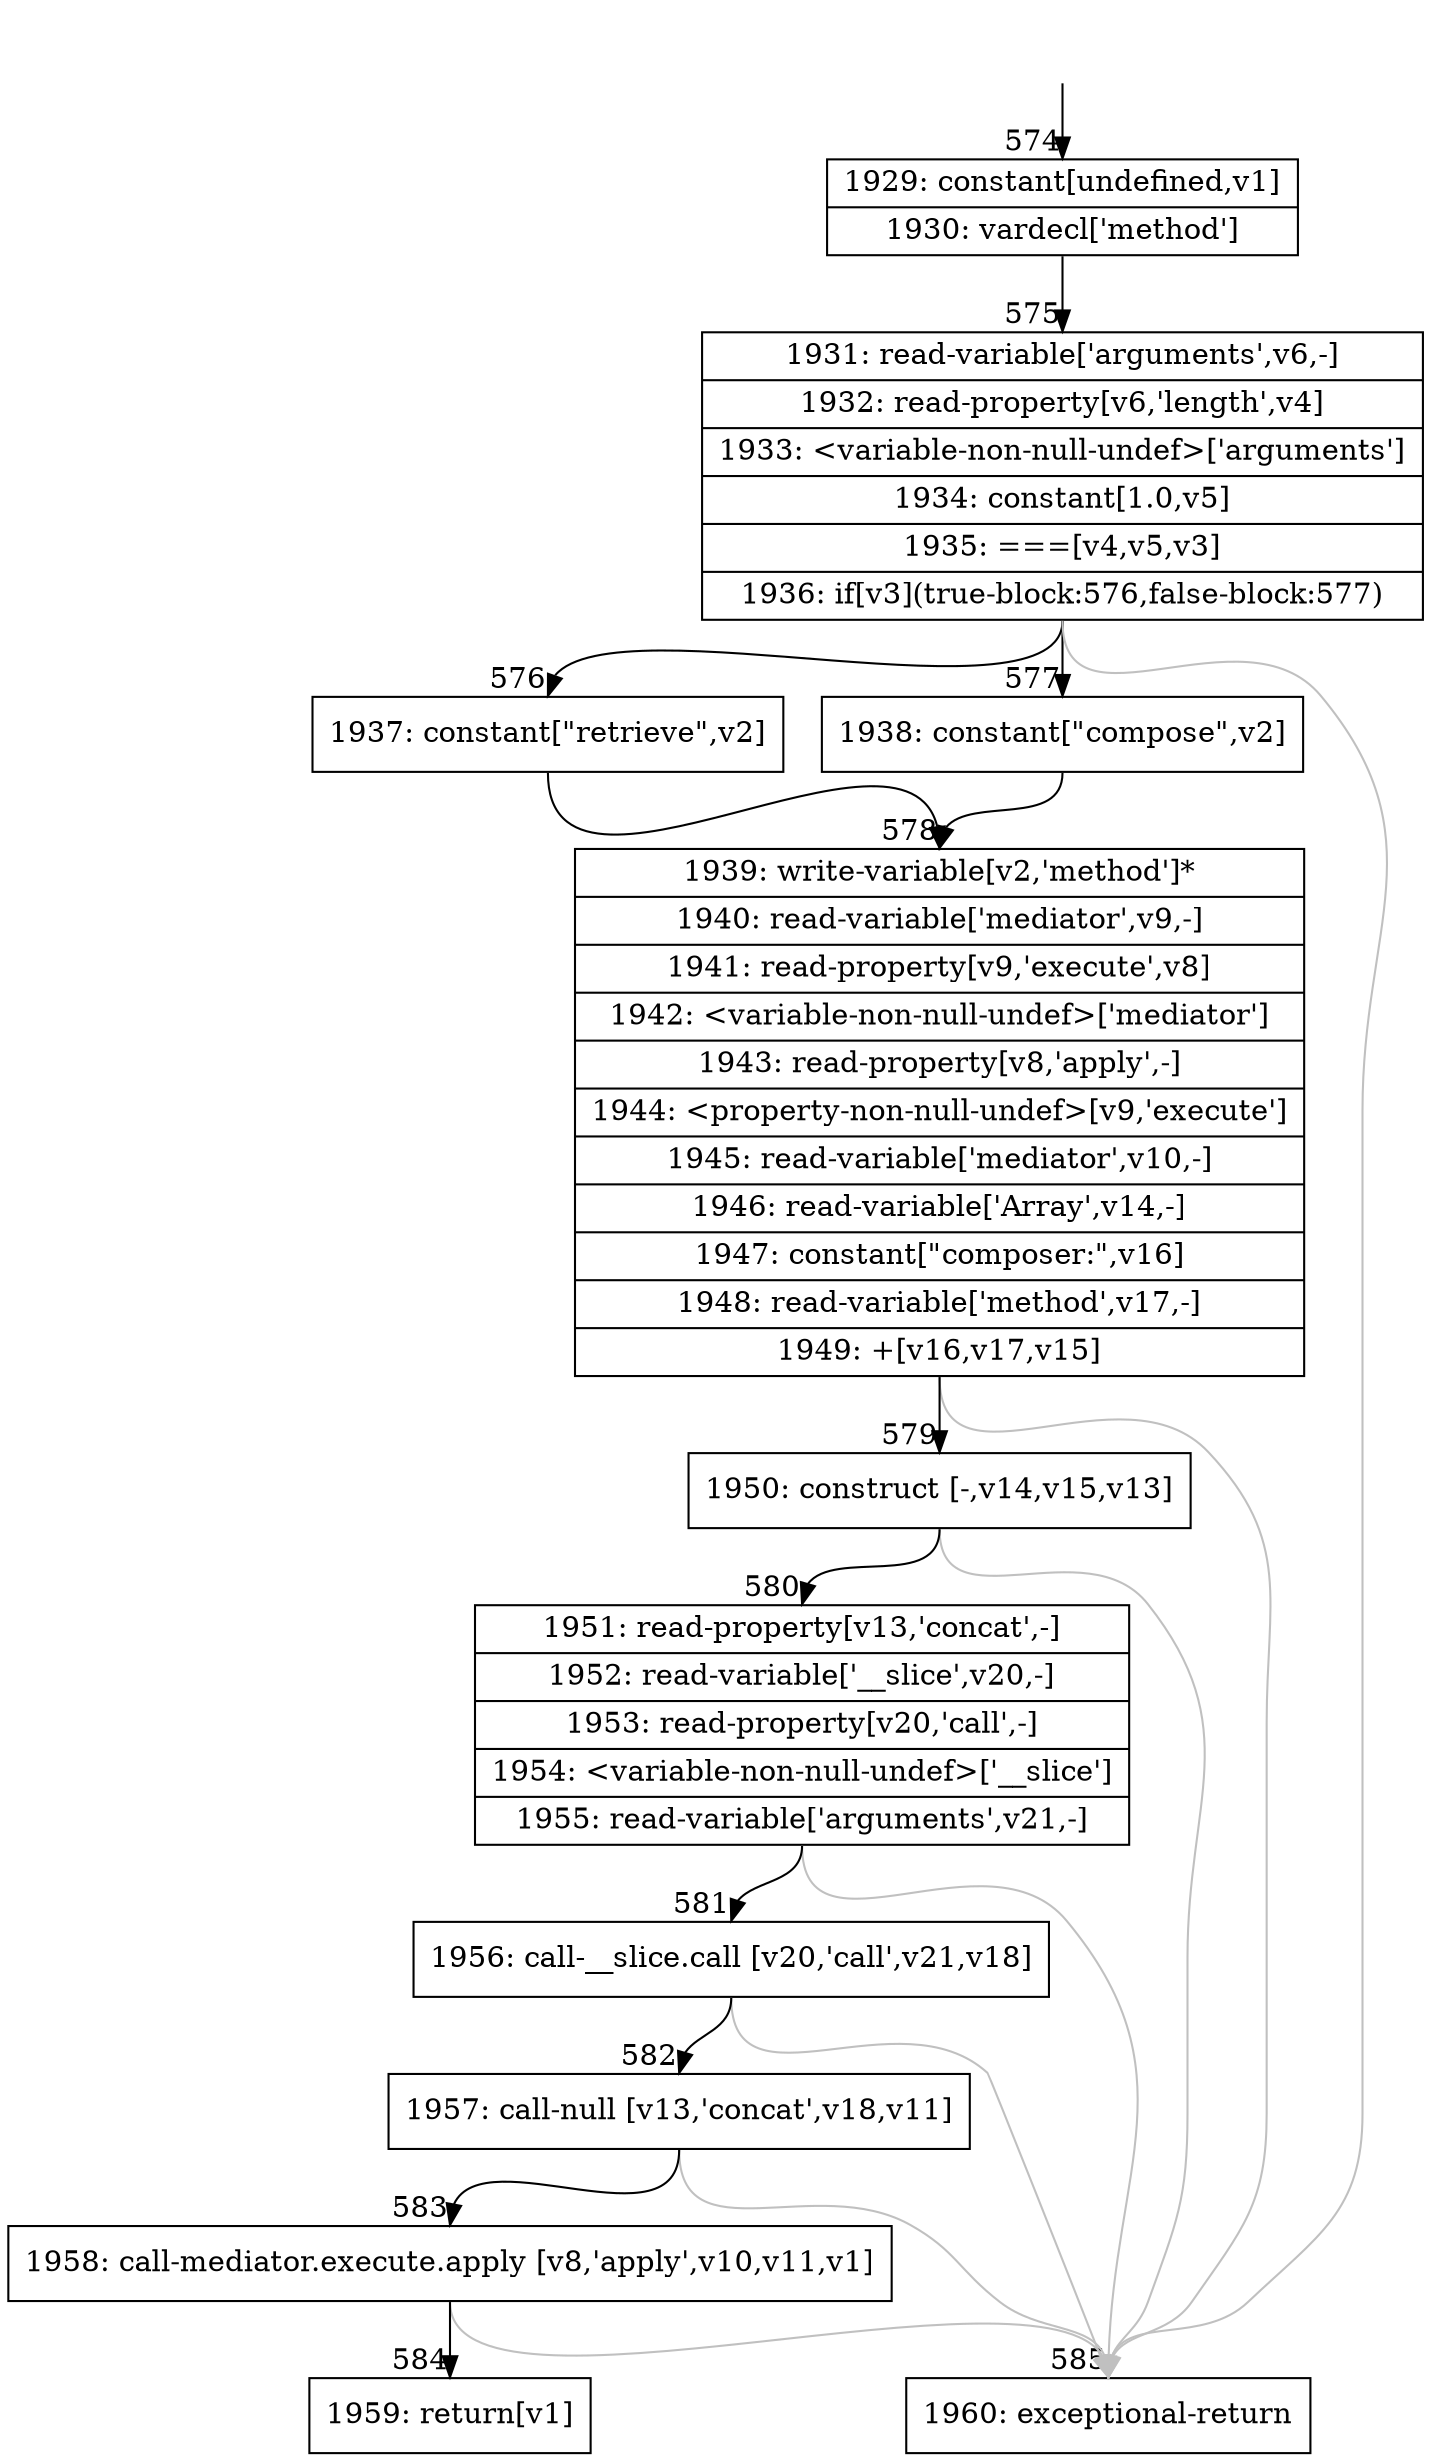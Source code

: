 digraph {
rankdir="TD"
BB_entry53[shape=none,label=""];
BB_entry53 -> BB574 [tailport=s, headport=n, headlabel="    574"]
BB574 [shape=record label="{1929: constant[undefined,v1]|1930: vardecl['method']}" ] 
BB574 -> BB575 [tailport=s, headport=n, headlabel="      575"]
BB575 [shape=record label="{1931: read-variable['arguments',v6,-]|1932: read-property[v6,'length',v4]|1933: \<variable-non-null-undef\>['arguments']|1934: constant[1.0,v5]|1935: ===[v4,v5,v3]|1936: if[v3](true-block:576,false-block:577)}" ] 
BB575 -> BB576 [tailport=s, headport=n, headlabel="      576"]
BB575 -> BB577 [tailport=s, headport=n, headlabel="      577"]
BB575 -> BB585 [tailport=s, headport=n, color=gray, headlabel="      585"]
BB576 [shape=record label="{1937: constant[\"retrieve\",v2]}" ] 
BB576 -> BB578 [tailport=s, headport=n, headlabel="      578"]
BB577 [shape=record label="{1938: constant[\"compose\",v2]}" ] 
BB577 -> BB578 [tailport=s, headport=n]
BB578 [shape=record label="{1939: write-variable[v2,'method']*|1940: read-variable['mediator',v9,-]|1941: read-property[v9,'execute',v8]|1942: \<variable-non-null-undef\>['mediator']|1943: read-property[v8,'apply',-]|1944: \<property-non-null-undef\>[v9,'execute']|1945: read-variable['mediator',v10,-]|1946: read-variable['Array',v14,-]|1947: constant[\"composer:\",v16]|1948: read-variable['method',v17,-]|1949: +[v16,v17,v15]}" ] 
BB578 -> BB579 [tailport=s, headport=n, headlabel="      579"]
BB578 -> BB585 [tailport=s, headport=n, color=gray]
BB579 [shape=record label="{1950: construct [-,v14,v15,v13]}" ] 
BB579 -> BB580 [tailport=s, headport=n, headlabel="      580"]
BB579 -> BB585 [tailport=s, headport=n, color=gray]
BB580 [shape=record label="{1951: read-property[v13,'concat',-]|1952: read-variable['__slice',v20,-]|1953: read-property[v20,'call',-]|1954: \<variable-non-null-undef\>['__slice']|1955: read-variable['arguments',v21,-]}" ] 
BB580 -> BB581 [tailport=s, headport=n, headlabel="      581"]
BB580 -> BB585 [tailport=s, headport=n, color=gray]
BB581 [shape=record label="{1956: call-__slice.call [v20,'call',v21,v18]}" ] 
BB581 -> BB582 [tailport=s, headport=n, headlabel="      582"]
BB581 -> BB585 [tailport=s, headport=n, color=gray]
BB582 [shape=record label="{1957: call-null [v13,'concat',v18,v11]}" ] 
BB582 -> BB583 [tailport=s, headport=n, headlabel="      583"]
BB582 -> BB585 [tailport=s, headport=n, color=gray]
BB583 [shape=record label="{1958: call-mediator.execute.apply [v8,'apply',v10,v11,v1]}" ] 
BB583 -> BB584 [tailport=s, headport=n, headlabel="      584"]
BB583 -> BB585 [tailport=s, headport=n, color=gray]
BB584 [shape=record label="{1959: return[v1]}" ] 
BB585 [shape=record label="{1960: exceptional-return}" ] 
//#$~ 601
}
